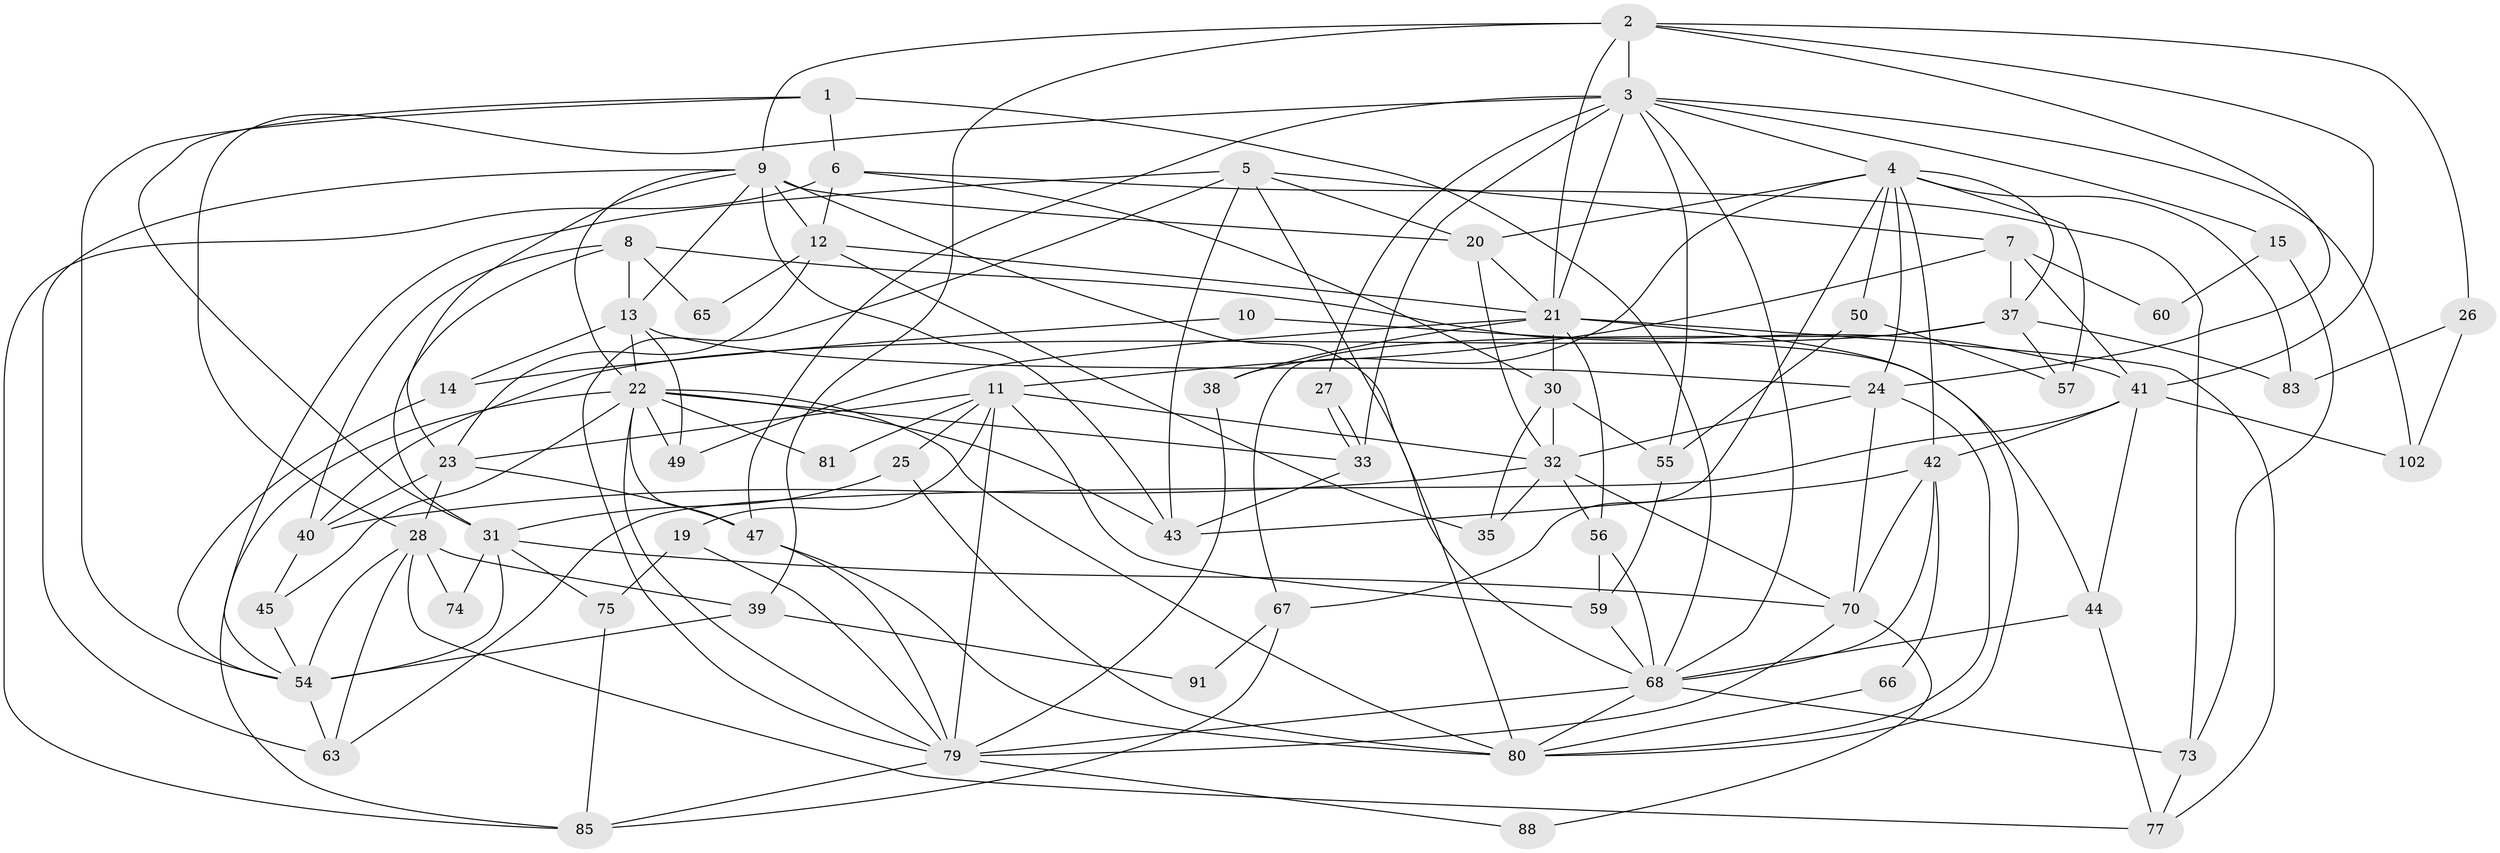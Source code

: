 // original degree distribution, {4: 0.2524271844660194, 3: 0.32038834951456313, 5: 0.1262135922330097, 2: 0.13592233009708737, 6: 0.0970873786407767, 7: 0.02912621359223301, 9: 0.02912621359223301, 8: 0.009708737864077669}
// Generated by graph-tools (version 1.1) at 2025/41/03/06/25 10:41:56]
// undirected, 66 vertices, 165 edges
graph export_dot {
graph [start="1"]
  node [color=gray90,style=filled];
  1;
  2 [super="+18"];
  3 [super="+64"];
  4 [super="+17"];
  5 [super="+89"];
  6 [super="+93"];
  7 [super="+46"];
  8 [super="+29"];
  9 [super="+61"];
  10;
  11 [super="+62"];
  12 [super="+92"];
  13 [super="+16"];
  14;
  15;
  19 [super="+52"];
  20 [super="+34"];
  21 [super="+69"];
  22 [super="+96"];
  23 [super="+51"];
  24 [super="+72"];
  25;
  26;
  27;
  28 [super="+84"];
  30 [super="+101"];
  31 [super="+36"];
  32 [super="+94"];
  33 [super="+82"];
  35;
  37 [super="+53"];
  38;
  39 [super="+87"];
  40 [super="+58"];
  41 [super="+71"];
  42 [super="+78"];
  43 [super="+48"];
  44;
  45;
  47;
  49;
  50;
  54 [super="+86"];
  55;
  56 [super="+76"];
  57;
  59;
  60;
  63;
  65;
  66;
  67;
  68 [super="+98"];
  70 [super="+95"];
  73;
  74;
  75 [super="+99"];
  77 [super="+97"];
  79 [super="+100"];
  80 [super="+103"];
  81;
  83;
  85 [super="+90"];
  88;
  91;
  102;
  1 -- 68;
  1 -- 6;
  1 -- 31;
  1 -- 54;
  2 -- 39;
  2 -- 3;
  2 -- 21;
  2 -- 24;
  2 -- 41;
  2 -- 26;
  2 -- 9;
  3 -- 27;
  3 -- 21;
  3 -- 33;
  3 -- 102;
  3 -- 47;
  3 -- 15;
  3 -- 55;
  3 -- 28;
  3 -- 68;
  3 -- 4;
  4 -- 37;
  4 -- 38;
  4 -- 57;
  4 -- 20;
  4 -- 50;
  4 -- 67;
  4 -- 83;
  4 -- 24;
  4 -- 42;
  5 -- 80;
  5 -- 54;
  5 -- 20;
  5 -- 79;
  5 -- 43;
  5 -- 7;
  6 -- 30;
  6 -- 73;
  6 -- 12;
  6 -- 85;
  7 -- 60 [weight=2];
  7 -- 11;
  7 -- 41;
  7 -- 37;
  8 -- 65;
  8 -- 13;
  8 -- 40;
  8 -- 44;
  8 -- 31;
  9 -- 63;
  9 -- 23;
  9 -- 68 [weight=2];
  9 -- 20;
  9 -- 12;
  9 -- 13;
  9 -- 43;
  9 -- 22;
  10 -- 14;
  10 -- 41;
  11 -- 25;
  11 -- 59;
  11 -- 23;
  11 -- 81;
  11 -- 79;
  11 -- 32;
  11 -- 19 [weight=2];
  12 -- 35;
  12 -- 65;
  12 -- 21;
  12 -- 23;
  13 -- 49;
  13 -- 22;
  13 -- 14;
  13 -- 24;
  14 -- 54;
  15 -- 73;
  15 -- 60;
  19 -- 75;
  19 -- 79;
  20 -- 32;
  20 -- 21;
  21 -- 77;
  21 -- 38;
  21 -- 49;
  21 -- 80;
  21 -- 30;
  21 -- 56;
  22 -- 79;
  22 -- 80;
  22 -- 33;
  22 -- 43;
  22 -- 45;
  22 -- 47;
  22 -- 49;
  22 -- 81;
  22 -- 85;
  23 -- 40;
  23 -- 28;
  23 -- 47;
  24 -- 32;
  24 -- 70;
  24 -- 80;
  25 -- 31;
  25 -- 80;
  26 -- 102;
  26 -- 83;
  27 -- 33;
  27 -- 33;
  28 -- 63;
  28 -- 77;
  28 -- 54;
  28 -- 39;
  28 -- 74;
  30 -- 35;
  30 -- 55;
  30 -- 32;
  31 -- 54;
  31 -- 74;
  31 -- 70;
  31 -- 75;
  32 -- 70;
  32 -- 35;
  32 -- 56;
  32 -- 40;
  33 -- 43;
  37 -- 83;
  37 -- 67;
  37 -- 40;
  37 -- 57;
  38 -- 79;
  39 -- 54 [weight=2];
  39 -- 91;
  40 -- 45;
  41 -- 44;
  41 -- 63;
  41 -- 102;
  41 -- 42;
  42 -- 66;
  42 -- 68;
  42 -- 70;
  42 -- 43;
  44 -- 68;
  44 -- 77;
  45 -- 54;
  47 -- 80;
  47 -- 79;
  50 -- 55;
  50 -- 57;
  54 -- 63;
  55 -- 59;
  56 -- 68;
  56 -- 59;
  59 -- 68;
  66 -- 80;
  67 -- 91;
  67 -- 85;
  68 -- 73;
  68 -- 80;
  68 -- 79;
  70 -- 79;
  70 -- 88;
  73 -- 77;
  75 -- 85;
  79 -- 88;
  79 -- 85;
}
